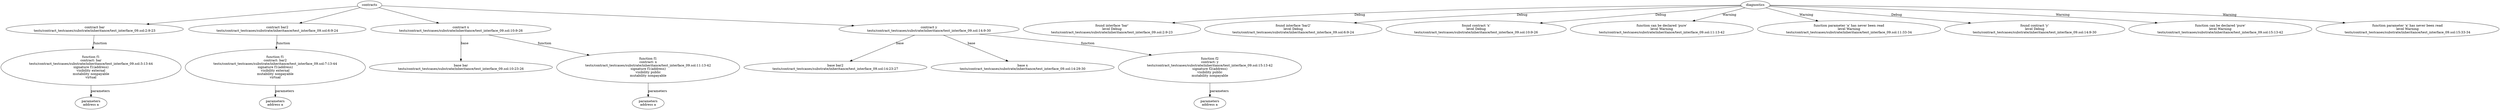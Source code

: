 strict digraph "tests/contract_testcases/substrate/inheritance/test_interface_09.sol" {
	contract [label="contract bar\ntests/contract_testcases/substrate/inheritance/test_interface_09.sol:2:9-23"]
	f1 [label="function f1\ncontract: bar\ntests/contract_testcases/substrate/inheritance/test_interface_09.sol:3:13-44\nsignature f1(address)\nvisibility external\nmutability nonpayable\nvirtual"]
	parameters [label="parameters\naddress a"]
	contract_4 [label="contract bar2\ntests/contract_testcases/substrate/inheritance/test_interface_09.sol:6:9-24"]
	f1_5 [label="function f1\ncontract: bar2\ntests/contract_testcases/substrate/inheritance/test_interface_09.sol:7:13-44\nsignature f1(address)\nvisibility external\nmutability nonpayable\nvirtual"]
	parameters_6 [label="parameters\naddress a"]
	contract_7 [label="contract x\ntests/contract_testcases/substrate/inheritance/test_interface_09.sol:10:9-26"]
	base [label="base bar\ntests/contract_testcases/substrate/inheritance/test_interface_09.sol:10:23-26"]
	f1_9 [label="function f1\ncontract: x\ntests/contract_testcases/substrate/inheritance/test_interface_09.sol:11:13-42\nsignature f1(address)\nvisibility public\nmutability nonpayable"]
	parameters_10 [label="parameters\naddress a"]
	contract_11 [label="contract y\ntests/contract_testcases/substrate/inheritance/test_interface_09.sol:14:9-30"]
	base_12 [label="base bar2\ntests/contract_testcases/substrate/inheritance/test_interface_09.sol:14:23-27"]
	base_13 [label="base x\ntests/contract_testcases/substrate/inheritance/test_interface_09.sol:14:29-30"]
	f2 [label="function f2\ncontract: y\ntests/contract_testcases/substrate/inheritance/test_interface_09.sol:15:13-42\nsignature f2(address)\nvisibility public\nmutability nonpayable"]
	parameters_15 [label="parameters\naddress a"]
	diagnostic [label="found interface 'bar'\nlevel Debug\ntests/contract_testcases/substrate/inheritance/test_interface_09.sol:2:9-23"]
	diagnostic_18 [label="found interface 'bar2'\nlevel Debug\ntests/contract_testcases/substrate/inheritance/test_interface_09.sol:6:9-24"]
	diagnostic_19 [label="found contract 'x'\nlevel Debug\ntests/contract_testcases/substrate/inheritance/test_interface_09.sol:10:9-26"]
	diagnostic_20 [label="function can be declared 'pure'\nlevel Warning\ntests/contract_testcases/substrate/inheritance/test_interface_09.sol:11:13-42"]
	diagnostic_21 [label="function parameter 'a' has never been read\nlevel Warning\ntests/contract_testcases/substrate/inheritance/test_interface_09.sol:11:33-34"]
	diagnostic_22 [label="found contract 'y'\nlevel Debug\ntests/contract_testcases/substrate/inheritance/test_interface_09.sol:14:9-30"]
	diagnostic_23 [label="function can be declared 'pure'\nlevel Warning\ntests/contract_testcases/substrate/inheritance/test_interface_09.sol:15:13-42"]
	diagnostic_24 [label="function parameter 'a' has never been read\nlevel Warning\ntests/contract_testcases/substrate/inheritance/test_interface_09.sol:15:33-34"]
	contracts -> contract
	contract -> f1 [label="function"]
	f1 -> parameters [label="parameters"]
	contracts -> contract_4
	contract_4 -> f1_5 [label="function"]
	f1_5 -> parameters_6 [label="parameters"]
	contracts -> contract_7
	contract_7 -> base [label="base"]
	contract_7 -> f1_9 [label="function"]
	f1_9 -> parameters_10 [label="parameters"]
	contracts -> contract_11
	contract_11 -> base_12 [label="base"]
	contract_11 -> base_13 [label="base"]
	contract_11 -> f2 [label="function"]
	f2 -> parameters_15 [label="parameters"]
	diagnostics -> diagnostic [label="Debug"]
	diagnostics -> diagnostic_18 [label="Debug"]
	diagnostics -> diagnostic_19 [label="Debug"]
	diagnostics -> diagnostic_20 [label="Warning"]
	diagnostics -> diagnostic_21 [label="Warning"]
	diagnostics -> diagnostic_22 [label="Debug"]
	diagnostics -> diagnostic_23 [label="Warning"]
	diagnostics -> diagnostic_24 [label="Warning"]
}
